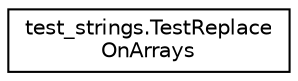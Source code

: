 digraph "Graphical Class Hierarchy"
{
 // LATEX_PDF_SIZE
  edge [fontname="Helvetica",fontsize="10",labelfontname="Helvetica",labelfontsize="10"];
  node [fontname="Helvetica",fontsize="10",shape=record];
  rankdir="LR";
  Node0 [label="test_strings.TestReplace\lOnArrays",height=0.2,width=0.4,color="black", fillcolor="white", style="filled",URL="$classtest__strings_1_1TestReplaceOnArrays.html",tooltip=" "];
}
